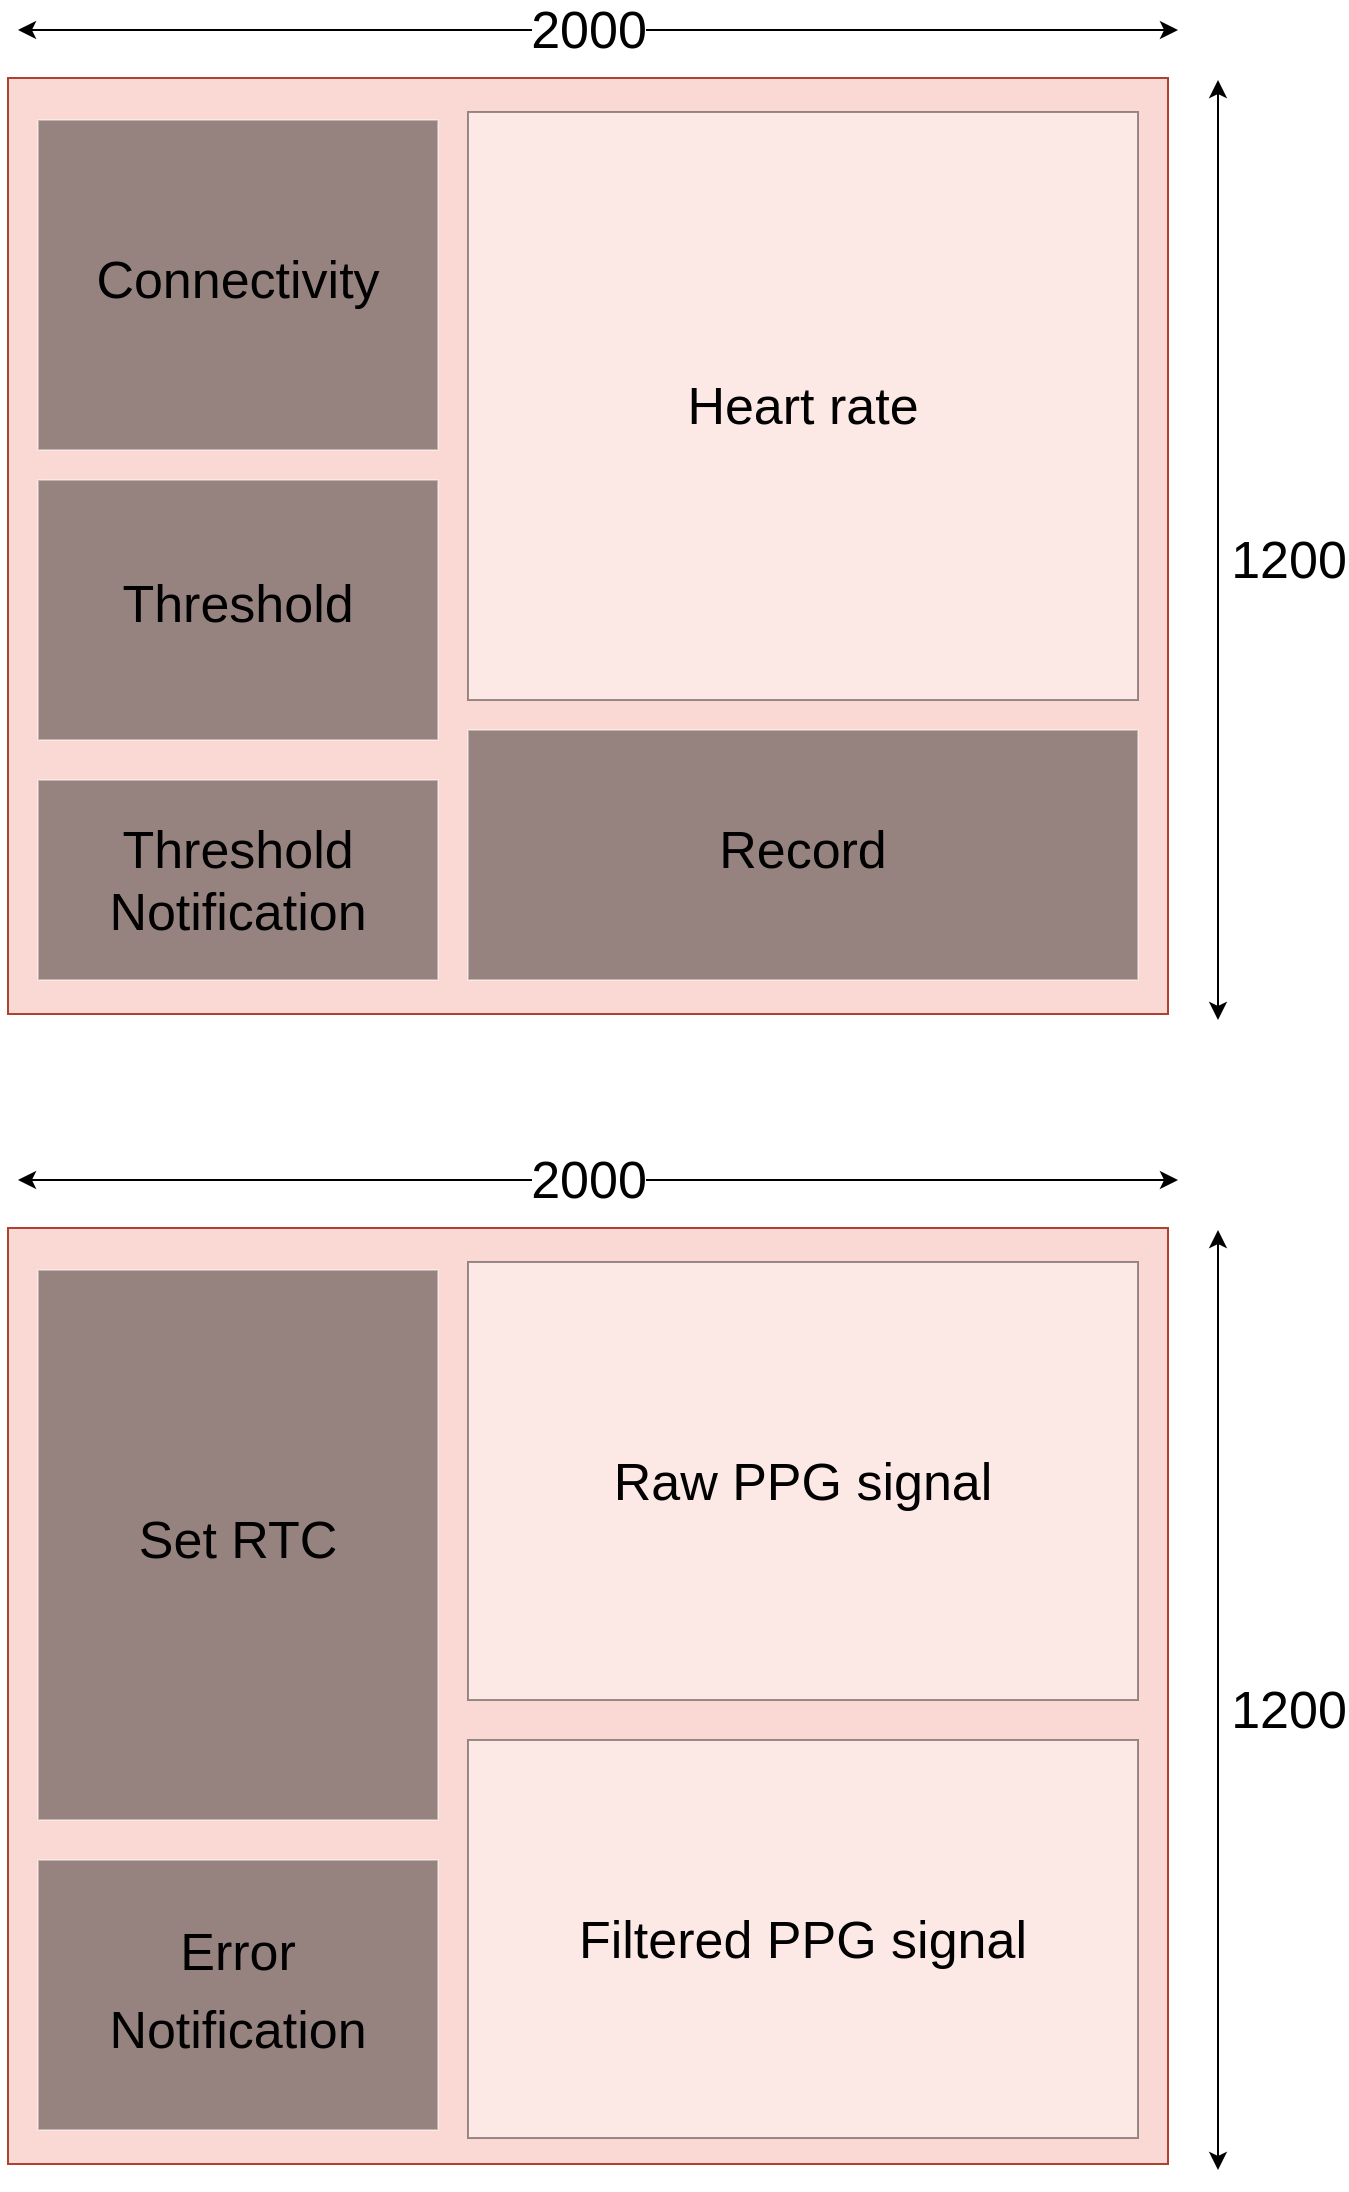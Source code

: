<mxfile>
    <diagram id="IKoPhro0632xx9iPFfSu" name="GUI">
        <mxGraphModel dx="720" dy="563" grid="1" gridSize="5" guides="1" tooltips="1" connect="1" arrows="1" fold="1" page="0" pageScale="1" pageWidth="850" pageHeight="1100" math="0" shadow="0">
            <root>
                <mxCell id="0"/>
                <mxCell id="1" parent="0"/>
                <mxCell id="2" value="" style="rounded=0;whiteSpace=wrap;html=1;fillColor=#fad9d5;strokeColor=#ae4132;" parent="1" vertex="1">
                    <mxGeometry x="145" y="89" width="580" height="468" as="geometry"/>
                </mxCell>
                <mxCell id="3" value="&lt;font style=&quot;font-size: 26px;&quot;&gt;Heart rate&lt;br&gt;&lt;/font&gt;" style="rounded=0;whiteSpace=wrap;html=1;opacity=40;imageWidth=24;imageHeight=24;" parent="1" vertex="1">
                    <mxGeometry x="375" y="106" width="335" height="294" as="geometry"/>
                </mxCell>
                <mxCell id="6" value="&lt;p style=&quot;line-height: 50%;&quot;&gt;&lt;font style=&quot;font-size: 26px;&quot;&gt;Connectivity&lt;/font&gt;&lt;/p&gt;" style="rounded=0;whiteSpace=wrap;html=1;fontSize=8;opacity=40;fillColor=#000000;strokeColor=#FFFFFF;" parent="1" vertex="1">
                    <mxGeometry x="160" y="110" width="200" height="165" as="geometry"/>
                </mxCell>
                <mxCell id="7" value="" style="endArrow=classic;startArrow=classic;html=1;" parent="1" edge="1">
                    <mxGeometry width="50" height="50" relative="1" as="geometry">
                        <mxPoint x="750" y="560" as="sourcePoint"/>
                        <mxPoint x="750" y="90" as="targetPoint"/>
                    </mxGeometry>
                </mxCell>
                <mxCell id="20" value="&lt;span style=&quot;font-size: 26px;&quot;&gt;1200&lt;/span&gt;" style="edgeLabel;html=1;align=center;verticalAlign=middle;resizable=0;points=[];fontSize=2;" parent="7" vertex="1" connectable="0">
                    <mxGeometry x="-0.053" y="1" relative="1" as="geometry">
                        <mxPoint x="36" y="-8" as="offset"/>
                    </mxGeometry>
                </mxCell>
                <mxCell id="9" value="" style="endArrow=classic;startArrow=classic;html=1;fontSize=5;" parent="1" edge="1">
                    <mxGeometry width="50" height="50" relative="1" as="geometry">
                        <mxPoint x="150" y="65" as="sourcePoint"/>
                        <mxPoint x="730" y="65" as="targetPoint"/>
                    </mxGeometry>
                </mxCell>
                <mxCell id="21" value="2000" style="edgeLabel;html=1;align=center;verticalAlign=middle;resizable=0;points=[];fontSize=26;" parent="9" vertex="1" connectable="0">
                    <mxGeometry x="-0.086" relative="1" as="geometry">
                        <mxPoint x="20" as="offset"/>
                    </mxGeometry>
                </mxCell>
                <mxCell id="14" value="&lt;p style=&quot;line-height: 50%;&quot;&gt;&lt;font style=&quot;font-size: 26px;&quot;&gt;Threshold&lt;/font&gt;&lt;/p&gt;" style="rounded=0;whiteSpace=wrap;html=1;fontSize=8;opacity=40;fillColor=#000000;strokeColor=#FFFFFF;" parent="1" vertex="1">
                    <mxGeometry x="160" y="290" width="200" height="130" as="geometry"/>
                </mxCell>
                <mxCell id="15" value="&lt;p style=&quot;line-height: 300%;&quot;&gt;&lt;font style=&quot;font-size: 26px;&quot;&gt;Threshold&lt;/font&gt;&lt;/p&gt;&lt;p style=&quot;line-height: 110%;&quot;&gt;&lt;font style=&quot;font-size: 26px;&quot;&gt;Notification&lt;/font&gt;&lt;/p&gt;" style="rounded=0;whiteSpace=wrap;html=1;fontSize=8;opacity=40;fillColor=#000000;strokeColor=#FFFFFF;" parent="1" vertex="1">
                    <mxGeometry x="160" y="440" width="200" height="100" as="geometry"/>
                </mxCell>
                <mxCell id="16" value="&lt;p style=&quot;line-height: 50%;&quot;&gt;&lt;span style=&quot;font-size: 26px;&quot;&gt;Record&lt;/span&gt;&lt;/p&gt;" style="rounded=0;whiteSpace=wrap;html=1;fontSize=8;opacity=40;fillColor=#000000;strokeColor=#FFFFFF;" parent="1" vertex="1">
                    <mxGeometry x="375" y="415" width="335" height="125" as="geometry"/>
                </mxCell>
                <mxCell id="22" value="" style="rounded=0;whiteSpace=wrap;html=1;fillColor=#fad9d5;strokeColor=#ae4132;" parent="1" vertex="1">
                    <mxGeometry x="145" y="664" width="580" height="468" as="geometry"/>
                </mxCell>
                <mxCell id="23" value="&lt;font style=&quot;font-size: 26px;&quot;&gt;Raw PPG signal&lt;br&gt;&lt;/font&gt;" style="rounded=0;whiteSpace=wrap;html=1;opacity=40;imageWidth=24;imageHeight=24;" parent="1" vertex="1">
                    <mxGeometry x="375" y="681" width="335" height="219" as="geometry"/>
                </mxCell>
                <mxCell id="24" value="&lt;p style=&quot;line-height: 50%;&quot;&gt;&lt;span style=&quot;font-size: 26px;&quot;&gt;Set RTC&lt;/span&gt;&lt;/p&gt;" style="rounded=0;whiteSpace=wrap;html=1;fontSize=8;opacity=40;fillColor=#000000;strokeColor=#FFFFFF;" parent="1" vertex="1">
                    <mxGeometry x="160" y="685" width="200" height="275" as="geometry"/>
                </mxCell>
                <mxCell id="25" value="" style="endArrow=classic;startArrow=classic;html=1;" parent="1" edge="1">
                    <mxGeometry width="50" height="50" relative="1" as="geometry">
                        <mxPoint x="750" y="1135" as="sourcePoint"/>
                        <mxPoint x="750" y="665" as="targetPoint"/>
                    </mxGeometry>
                </mxCell>
                <mxCell id="26" value="&lt;span style=&quot;font-size: 26px;&quot;&gt;1200&lt;/span&gt;" style="edgeLabel;html=1;align=center;verticalAlign=middle;resizable=0;points=[];fontSize=2;" parent="25" vertex="1" connectable="0">
                    <mxGeometry x="-0.053" y="1" relative="1" as="geometry">
                        <mxPoint x="36" y="-8" as="offset"/>
                    </mxGeometry>
                </mxCell>
                <mxCell id="27" value="" style="endArrow=classic;startArrow=classic;html=1;fontSize=5;" parent="1" edge="1">
                    <mxGeometry width="50" height="50" relative="1" as="geometry">
                        <mxPoint x="150" y="640" as="sourcePoint"/>
                        <mxPoint x="730" y="640" as="targetPoint"/>
                    </mxGeometry>
                </mxCell>
                <mxCell id="28" value="2000" style="edgeLabel;html=1;align=center;verticalAlign=middle;resizable=0;points=[];fontSize=26;" parent="27" vertex="1" connectable="0">
                    <mxGeometry x="-0.086" relative="1" as="geometry">
                        <mxPoint x="20" as="offset"/>
                    </mxGeometry>
                </mxCell>
                <mxCell id="30" value="&lt;p style=&quot;line-height: 300%;&quot;&gt;&lt;font style=&quot;font-size: 26px;&quot;&gt;Error&lt;/font&gt;&lt;/p&gt;&lt;p style=&quot;line-height: 300%;&quot;&gt;&lt;font style=&quot;font-size: 26px;&quot;&gt;Notification&lt;/font&gt;&lt;/p&gt;" style="rounded=0;whiteSpace=wrap;html=1;fontSize=8;opacity=40;fillColor=#000000;strokeColor=#FFFFFF;" parent="1" vertex="1">
                    <mxGeometry x="160" y="980" width="200" height="135" as="geometry"/>
                </mxCell>
                <mxCell id="32" value="&lt;span style=&quot;font-size: 26px;&quot;&gt;Filtered PPG signal&lt;/span&gt;" style="rounded=0;whiteSpace=wrap;html=1;opacity=40;imageWidth=24;imageHeight=24;" parent="1" vertex="1">
                    <mxGeometry x="375" y="920" width="335" height="199" as="geometry"/>
                </mxCell>
            </root>
        </mxGraphModel>
    </diagram>
</mxfile>